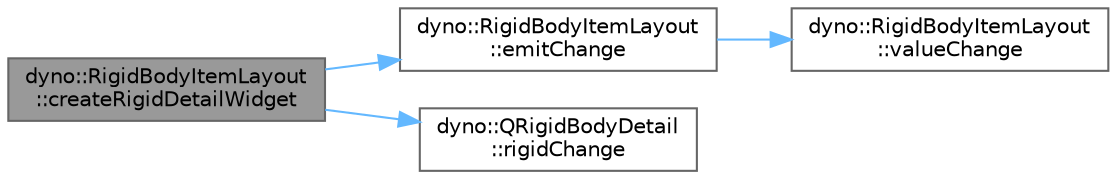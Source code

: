 digraph "dyno::RigidBodyItemLayout::createRigidDetailWidget"
{
 // LATEX_PDF_SIZE
  bgcolor="transparent";
  edge [fontname=Helvetica,fontsize=10,labelfontname=Helvetica,labelfontsize=10];
  node [fontname=Helvetica,fontsize=10,shape=box,height=0.2,width=0.4];
  rankdir="LR";
  Node1 [id="Node000001",label="dyno::RigidBodyItemLayout\l::createRigidDetailWidget",height=0.2,width=0.4,color="gray40", fillcolor="grey60", style="filled", fontcolor="black",tooltip="Create RigidBody Detail Panel."];
  Node1 -> Node2 [id="edge1_Node000001_Node000002",color="steelblue1",style="solid",tooltip=" "];
  Node2 [id="Node000002",label="dyno::RigidBodyItemLayout\l::emitChange",height=0.2,width=0.4,color="grey40", fillcolor="white", style="filled",URL="$classdyno_1_1_rigid_body_item_layout.html#a2c0474082b3fd9b1fb304983c6b78f94",tooltip=" "];
  Node2 -> Node3 [id="edge2_Node000002_Node000003",color="steelblue1",style="solid",tooltip=" "];
  Node3 [id="Node000003",label="dyno::RigidBodyItemLayout\l::valueChange",height=0.2,width=0.4,color="grey40", fillcolor="white", style="filled",URL="$classdyno_1_1_rigid_body_item_layout.html#abadada03c064c1a61e34f2cc8832b0ec",tooltip="RigidBody Data Change."];
  Node1 -> Node4 [id="edge3_Node000001_Node000004",color="steelblue1",style="solid",tooltip=" "];
  Node4 [id="Node000004",label="dyno::QRigidBodyDetail\l::rigidChange",height=0.2,width=0.4,color="grey40", fillcolor="white", style="filled",URL="$classdyno_1_1_q_rigid_body_detail.html#ae38a7de6716c4e816ec92718ee7c27d7",tooltip="Transmits a signal when data is updated."];
}
